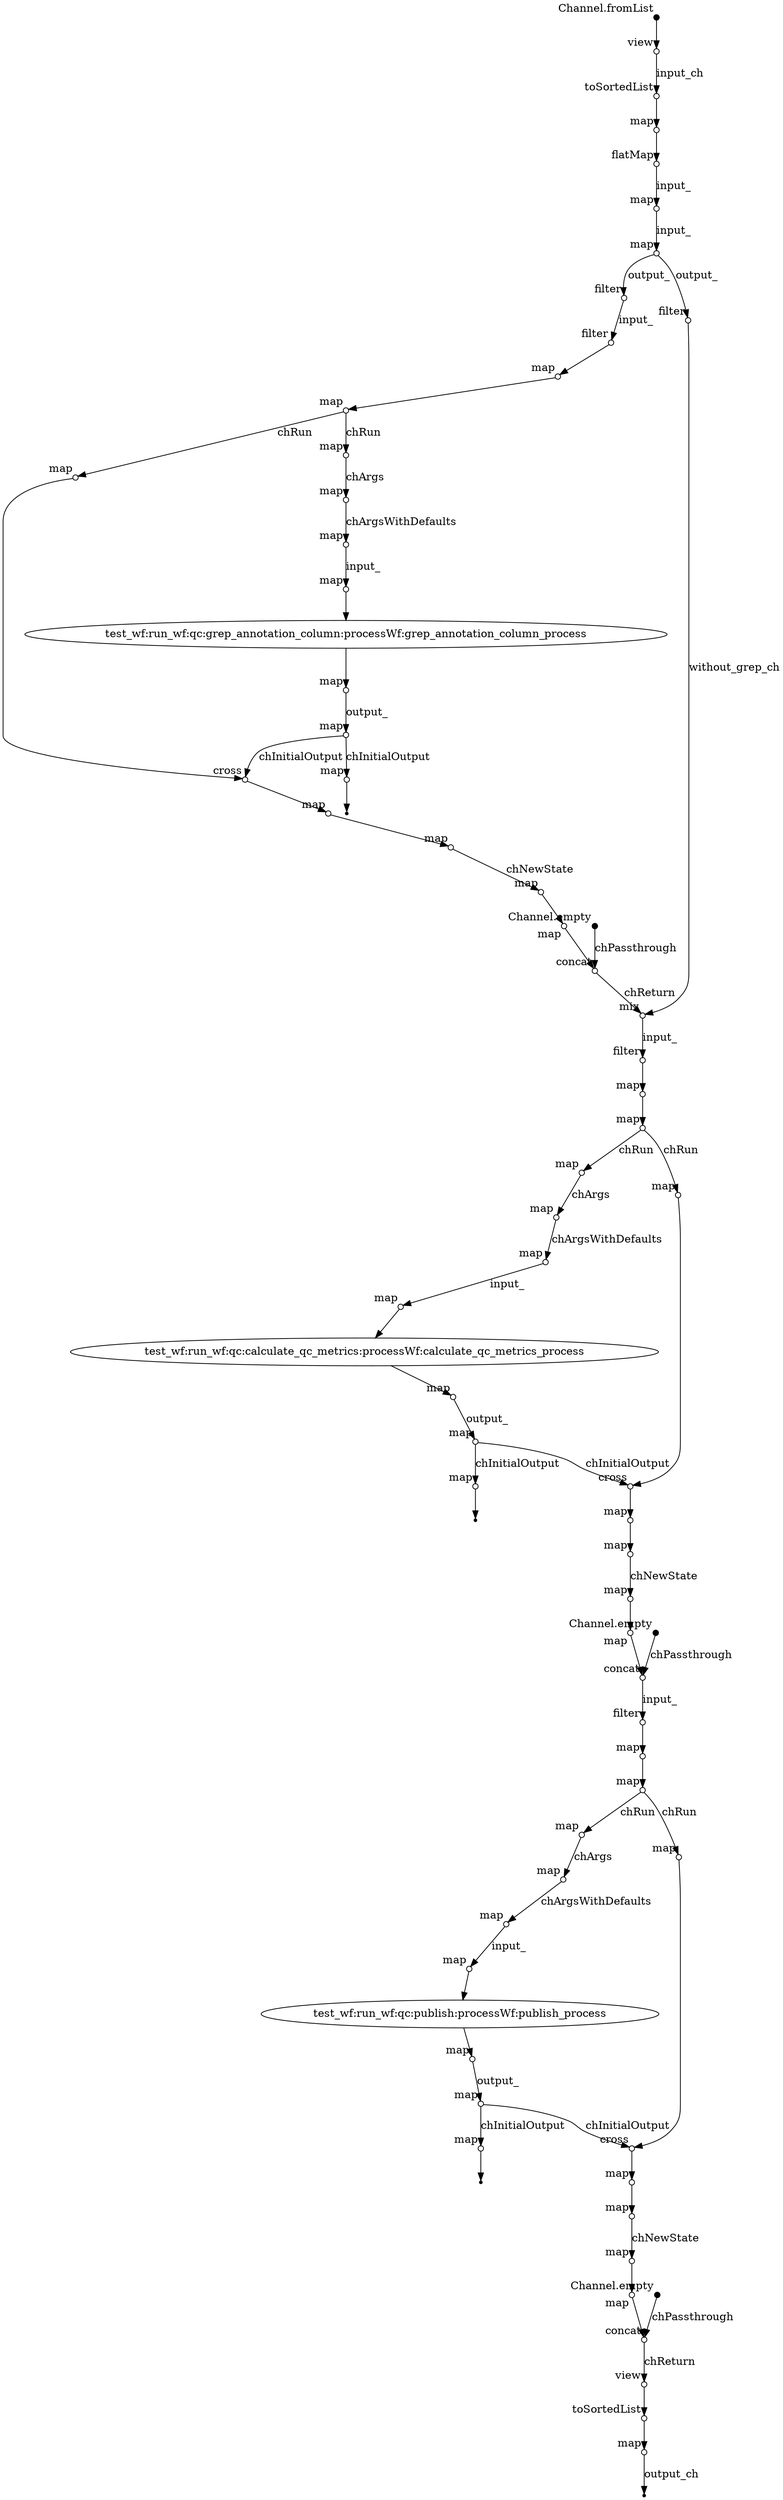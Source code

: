 digraph "graph" {
p0 [shape=point,label="",fixedsize=true,width=0.1,xlabel="Channel.fromList"];
p1 [shape=circle,label="",fixedsize=true,width=0.1,xlabel="view"];
p0 -> p1;

p1 [shape=circle,label="",fixedsize=true,width=0.1,xlabel="view"];
p2 [shape=circle,label="",fixedsize=true,width=0.1,xlabel="toSortedList"];
p1 -> p2 [label="input_ch"];

p2 [shape=circle,label="",fixedsize=true,width=0.1,xlabel="toSortedList"];
p3 [shape=circle,label="",fixedsize=true,width=0.1,xlabel="map"];
p2 -> p3;

p3 [shape=circle,label="",fixedsize=true,width=0.1,xlabel="map"];
p4 [shape=circle,label="",fixedsize=true,width=0.1,xlabel="flatMap"];
p3 -> p4;

p4 [shape=circle,label="",fixedsize=true,width=0.1,xlabel="flatMap"];
p5 [shape=circle,label="",fixedsize=true,width=0.1,xlabel="map"];
p4 -> p5 [label="input_"];

p5 [shape=circle,label="",fixedsize=true,width=0.1,xlabel="map"];
p6 [shape=circle,label="",fixedsize=true,width=0.1,xlabel="map"];
p5 -> p6 [label="input_"];

p6 [shape=circle,label="",fixedsize=true,width=0.1,xlabel="map"];
p7 [shape=circle,label="",fixedsize=true,width=0.1,xlabel="filter"];
p6 -> p7 [label="output_"];

p7 [shape=circle,label="",fixedsize=true,width=0.1,xlabel="filter"];
p8 [shape=circle,label="",fixedsize=true,width=0.1,xlabel="filter"];
p7 -> p8 [label="input_"];

p8 [shape=circle,label="",fixedsize=true,width=0.1,xlabel="filter"];
p9 [shape=circle,label="",fixedsize=true,width=0.1,xlabel="map"];
p8 -> p9;

p9 [shape=circle,label="",fixedsize=true,width=0.1,xlabel="map"];
p10 [shape=circle,label="",fixedsize=true,width=0.1,xlabel="map"];
p9 -> p10;

p10 [shape=circle,label="",fixedsize=true,width=0.1,xlabel="map"];
p12 [shape=circle,label="",fixedsize=true,width=0.1,xlabel="map"];
p10 -> p12 [label="chRun"];

p11 [shape=point,label="",fixedsize=true,width=0.1,xlabel="Channel.empty"];
p27 [shape=circle,label="",fixedsize=true,width=0.1,xlabel="concat"];
p11 -> p27 [label="chPassthrough"];

p12 [shape=circle,label="",fixedsize=true,width=0.1,xlabel="map"];
p13 [shape=circle,label="",fixedsize=true,width=0.1,xlabel="map"];
p12 -> p13 [label="chArgs"];

p13 [shape=circle,label="",fixedsize=true,width=0.1,xlabel="map"];
p14 [shape=circle,label="",fixedsize=true,width=0.1,xlabel="map"];
p13 -> p14 [label="chArgsWithDefaults"];

p14 [shape=circle,label="",fixedsize=true,width=0.1,xlabel="map"];
p15 [shape=circle,label="",fixedsize=true,width=0.1,xlabel="map"];
p14 -> p15 [label="input_"];

p15 [shape=circle,label="",fixedsize=true,width=0.1,xlabel="map"];
p16 [label="test_wf:run_wf:qc:grep_annotation_column:processWf:grep_annotation_column_process"];
p15 -> p16;

p16 [label="test_wf:run_wf:qc:grep_annotation_column:processWf:grep_annotation_column_process"];
p17 [shape=circle,label="",fixedsize=true,width=0.1,xlabel="map"];
p16 -> p17;

p17 [shape=circle,label="",fixedsize=true,width=0.1,xlabel="map"];
p18 [shape=circle,label="",fixedsize=true,width=0.1,xlabel="map"];
p17 -> p18 [label="output_"];

p18 [shape=circle,label="",fixedsize=true,width=0.1,xlabel="map"];
p20 [shape=circle,label="",fixedsize=true,width=0.1,xlabel="map"];
p18 -> p20 [label="chInitialOutput"];

p10 [shape=circle,label="",fixedsize=true,width=0.1,xlabel="map"];
p19 [shape=circle,label="",fixedsize=true,width=0.1,xlabel="map"];
p10 -> p19 [label="chRun"];

p19 [shape=circle,label="",fixedsize=true,width=0.1,xlabel="map"];
p22 [shape=circle,label="",fixedsize=true,width=0.1,xlabel="cross"];
p19 -> p22;

p20 [shape=circle,label="",fixedsize=true,width=0.1,xlabel="map"];
p21 [shape=point];
p20 -> p21;

p18 [shape=circle,label="",fixedsize=true,width=0.1,xlabel="map"];
p22 [shape=circle,label="",fixedsize=true,width=0.1,xlabel="cross"];
p18 -> p22 [label="chInitialOutput"];

p22 [shape=circle,label="",fixedsize=true,width=0.1,xlabel="cross"];
p23 [shape=circle,label="",fixedsize=true,width=0.1,xlabel="map"];
p22 -> p23;

p23 [shape=circle,label="",fixedsize=true,width=0.1,xlabel="map"];
p24 [shape=circle,label="",fixedsize=true,width=0.1,xlabel="map"];
p23 -> p24;

p24 [shape=circle,label="",fixedsize=true,width=0.1,xlabel="map"];
p25 [shape=circle,label="",fixedsize=true,width=0.1,xlabel="map"];
p24 -> p25 [label="chNewState"];

p25 [shape=circle,label="",fixedsize=true,width=0.1,xlabel="map"];
p26 [shape=circle,label="",fixedsize=true,width=0.1,xlabel="map"];
p25 -> p26;

p26 [shape=circle,label="",fixedsize=true,width=0.1,xlabel="map"];
p27 [shape=circle,label="",fixedsize=true,width=0.1,xlabel="concat"];
p26 -> p27;

p27 [shape=circle,label="",fixedsize=true,width=0.1,xlabel="concat"];
p29 [shape=circle,label="",fixedsize=true,width=0.1,xlabel="mix"];
p27 -> p29 [label="chReturn"];

p6 [shape=circle,label="",fixedsize=true,width=0.1,xlabel="map"];
p28 [shape=circle,label="",fixedsize=true,width=0.1,xlabel="filter"];
p6 -> p28 [label="output_"];

p28 [shape=circle,label="",fixedsize=true,width=0.1,xlabel="filter"];
p29 [shape=circle,label="",fixedsize=true,width=0.1,xlabel="mix"];
p28 -> p29 [label="without_grep_ch"];

p29 [shape=circle,label="",fixedsize=true,width=0.1,xlabel="mix"];
p30 [shape=circle,label="",fixedsize=true,width=0.1,xlabel="filter"];
p29 -> p30 [label="input_"];

p30 [shape=circle,label="",fixedsize=true,width=0.1,xlabel="filter"];
p31 [shape=circle,label="",fixedsize=true,width=0.1,xlabel="map"];
p30 -> p31;

p31 [shape=circle,label="",fixedsize=true,width=0.1,xlabel="map"];
p32 [shape=circle,label="",fixedsize=true,width=0.1,xlabel="map"];
p31 -> p32;

p32 [shape=circle,label="",fixedsize=true,width=0.1,xlabel="map"];
p34 [shape=circle,label="",fixedsize=true,width=0.1,xlabel="map"];
p32 -> p34 [label="chRun"];

p33 [shape=point,label="",fixedsize=true,width=0.1,xlabel="Channel.empty"];
p49 [shape=circle,label="",fixedsize=true,width=0.1,xlabel="concat"];
p33 -> p49 [label="chPassthrough"];

p34 [shape=circle,label="",fixedsize=true,width=0.1,xlabel="map"];
p35 [shape=circle,label="",fixedsize=true,width=0.1,xlabel="map"];
p34 -> p35 [label="chArgs"];

p35 [shape=circle,label="",fixedsize=true,width=0.1,xlabel="map"];
p36 [shape=circle,label="",fixedsize=true,width=0.1,xlabel="map"];
p35 -> p36 [label="chArgsWithDefaults"];

p36 [shape=circle,label="",fixedsize=true,width=0.1,xlabel="map"];
p37 [shape=circle,label="",fixedsize=true,width=0.1,xlabel="map"];
p36 -> p37 [label="input_"];

p37 [shape=circle,label="",fixedsize=true,width=0.1,xlabel="map"];
p38 [label="test_wf:run_wf:qc:calculate_qc_metrics:processWf:calculate_qc_metrics_process"];
p37 -> p38;

p38 [label="test_wf:run_wf:qc:calculate_qc_metrics:processWf:calculate_qc_metrics_process"];
p39 [shape=circle,label="",fixedsize=true,width=0.1,xlabel="map"];
p38 -> p39;

p39 [shape=circle,label="",fixedsize=true,width=0.1,xlabel="map"];
p40 [shape=circle,label="",fixedsize=true,width=0.1,xlabel="map"];
p39 -> p40 [label="output_"];

p40 [shape=circle,label="",fixedsize=true,width=0.1,xlabel="map"];
p42 [shape=circle,label="",fixedsize=true,width=0.1,xlabel="map"];
p40 -> p42 [label="chInitialOutput"];

p32 [shape=circle,label="",fixedsize=true,width=0.1,xlabel="map"];
p41 [shape=circle,label="",fixedsize=true,width=0.1,xlabel="map"];
p32 -> p41 [label="chRun"];

p41 [shape=circle,label="",fixedsize=true,width=0.1,xlabel="map"];
p44 [shape=circle,label="",fixedsize=true,width=0.1,xlabel="cross"];
p41 -> p44;

p42 [shape=circle,label="",fixedsize=true,width=0.1,xlabel="map"];
p43 [shape=point];
p42 -> p43;

p40 [shape=circle,label="",fixedsize=true,width=0.1,xlabel="map"];
p44 [shape=circle,label="",fixedsize=true,width=0.1,xlabel="cross"];
p40 -> p44 [label="chInitialOutput"];

p44 [shape=circle,label="",fixedsize=true,width=0.1,xlabel="cross"];
p45 [shape=circle,label="",fixedsize=true,width=0.1,xlabel="map"];
p44 -> p45;

p45 [shape=circle,label="",fixedsize=true,width=0.1,xlabel="map"];
p46 [shape=circle,label="",fixedsize=true,width=0.1,xlabel="map"];
p45 -> p46;

p46 [shape=circle,label="",fixedsize=true,width=0.1,xlabel="map"];
p47 [shape=circle,label="",fixedsize=true,width=0.1,xlabel="map"];
p46 -> p47 [label="chNewState"];

p47 [shape=circle,label="",fixedsize=true,width=0.1,xlabel="map"];
p48 [shape=circle,label="",fixedsize=true,width=0.1,xlabel="map"];
p47 -> p48;

p48 [shape=circle,label="",fixedsize=true,width=0.1,xlabel="map"];
p49 [shape=circle,label="",fixedsize=true,width=0.1,xlabel="concat"];
p48 -> p49;

p49 [shape=circle,label="",fixedsize=true,width=0.1,xlabel="concat"];
p50 [shape=circle,label="",fixedsize=true,width=0.1,xlabel="filter"];
p49 -> p50 [label="input_"];

p50 [shape=circle,label="",fixedsize=true,width=0.1,xlabel="filter"];
p51 [shape=circle,label="",fixedsize=true,width=0.1,xlabel="map"];
p50 -> p51;

p51 [shape=circle,label="",fixedsize=true,width=0.1,xlabel="map"];
p52 [shape=circle,label="",fixedsize=true,width=0.1,xlabel="map"];
p51 -> p52;

p52 [shape=circle,label="",fixedsize=true,width=0.1,xlabel="map"];
p54 [shape=circle,label="",fixedsize=true,width=0.1,xlabel="map"];
p52 -> p54 [label="chRun"];

p53 [shape=point,label="",fixedsize=true,width=0.1,xlabel="Channel.empty"];
p69 [shape=circle,label="",fixedsize=true,width=0.1,xlabel="concat"];
p53 -> p69 [label="chPassthrough"];

p54 [shape=circle,label="",fixedsize=true,width=0.1,xlabel="map"];
p55 [shape=circle,label="",fixedsize=true,width=0.1,xlabel="map"];
p54 -> p55 [label="chArgs"];

p55 [shape=circle,label="",fixedsize=true,width=0.1,xlabel="map"];
p56 [shape=circle,label="",fixedsize=true,width=0.1,xlabel="map"];
p55 -> p56 [label="chArgsWithDefaults"];

p56 [shape=circle,label="",fixedsize=true,width=0.1,xlabel="map"];
p57 [shape=circle,label="",fixedsize=true,width=0.1,xlabel="map"];
p56 -> p57 [label="input_"];

p57 [shape=circle,label="",fixedsize=true,width=0.1,xlabel="map"];
p58 [label="test_wf:run_wf:qc:publish:processWf:publish_process"];
p57 -> p58;

p58 [label="test_wf:run_wf:qc:publish:processWf:publish_process"];
p59 [shape=circle,label="",fixedsize=true,width=0.1,xlabel="map"];
p58 -> p59;

p59 [shape=circle,label="",fixedsize=true,width=0.1,xlabel="map"];
p60 [shape=circle,label="",fixedsize=true,width=0.1,xlabel="map"];
p59 -> p60 [label="output_"];

p60 [shape=circle,label="",fixedsize=true,width=0.1,xlabel="map"];
p62 [shape=circle,label="",fixedsize=true,width=0.1,xlabel="map"];
p60 -> p62 [label="chInitialOutput"];

p52 [shape=circle,label="",fixedsize=true,width=0.1,xlabel="map"];
p61 [shape=circle,label="",fixedsize=true,width=0.1,xlabel="map"];
p52 -> p61 [label="chRun"];

p61 [shape=circle,label="",fixedsize=true,width=0.1,xlabel="map"];
p64 [shape=circle,label="",fixedsize=true,width=0.1,xlabel="cross"];
p61 -> p64;

p62 [shape=circle,label="",fixedsize=true,width=0.1,xlabel="map"];
p63 [shape=point];
p62 -> p63;

p60 [shape=circle,label="",fixedsize=true,width=0.1,xlabel="map"];
p64 [shape=circle,label="",fixedsize=true,width=0.1,xlabel="cross"];
p60 -> p64 [label="chInitialOutput"];

p64 [shape=circle,label="",fixedsize=true,width=0.1,xlabel="cross"];
p65 [shape=circle,label="",fixedsize=true,width=0.1,xlabel="map"];
p64 -> p65;

p65 [shape=circle,label="",fixedsize=true,width=0.1,xlabel="map"];
p66 [shape=circle,label="",fixedsize=true,width=0.1,xlabel="map"];
p65 -> p66;

p66 [shape=circle,label="",fixedsize=true,width=0.1,xlabel="map"];
p67 [shape=circle,label="",fixedsize=true,width=0.1,xlabel="map"];
p66 -> p67 [label="chNewState"];

p67 [shape=circle,label="",fixedsize=true,width=0.1,xlabel="map"];
p68 [shape=circle,label="",fixedsize=true,width=0.1,xlabel="map"];
p67 -> p68;

p68 [shape=circle,label="",fixedsize=true,width=0.1,xlabel="map"];
p69 [shape=circle,label="",fixedsize=true,width=0.1,xlabel="concat"];
p68 -> p69;

p69 [shape=circle,label="",fixedsize=true,width=0.1,xlabel="concat"];
p70 [shape=circle,label="",fixedsize=true,width=0.1,xlabel="view"];
p69 -> p70 [label="chReturn"];

p70 [shape=circle,label="",fixedsize=true,width=0.1,xlabel="view"];
p71 [shape=circle,label="",fixedsize=true,width=0.1,xlabel="toSortedList"];
p70 -> p71;

p71 [shape=circle,label="",fixedsize=true,width=0.1,xlabel="toSortedList"];
p72 [shape=circle,label="",fixedsize=true,width=0.1,xlabel="map"];
p71 -> p72;

p72 [shape=circle,label="",fixedsize=true,width=0.1,xlabel="map"];
p73 [shape=point];
p72 -> p73 [label="output_ch"];

}
